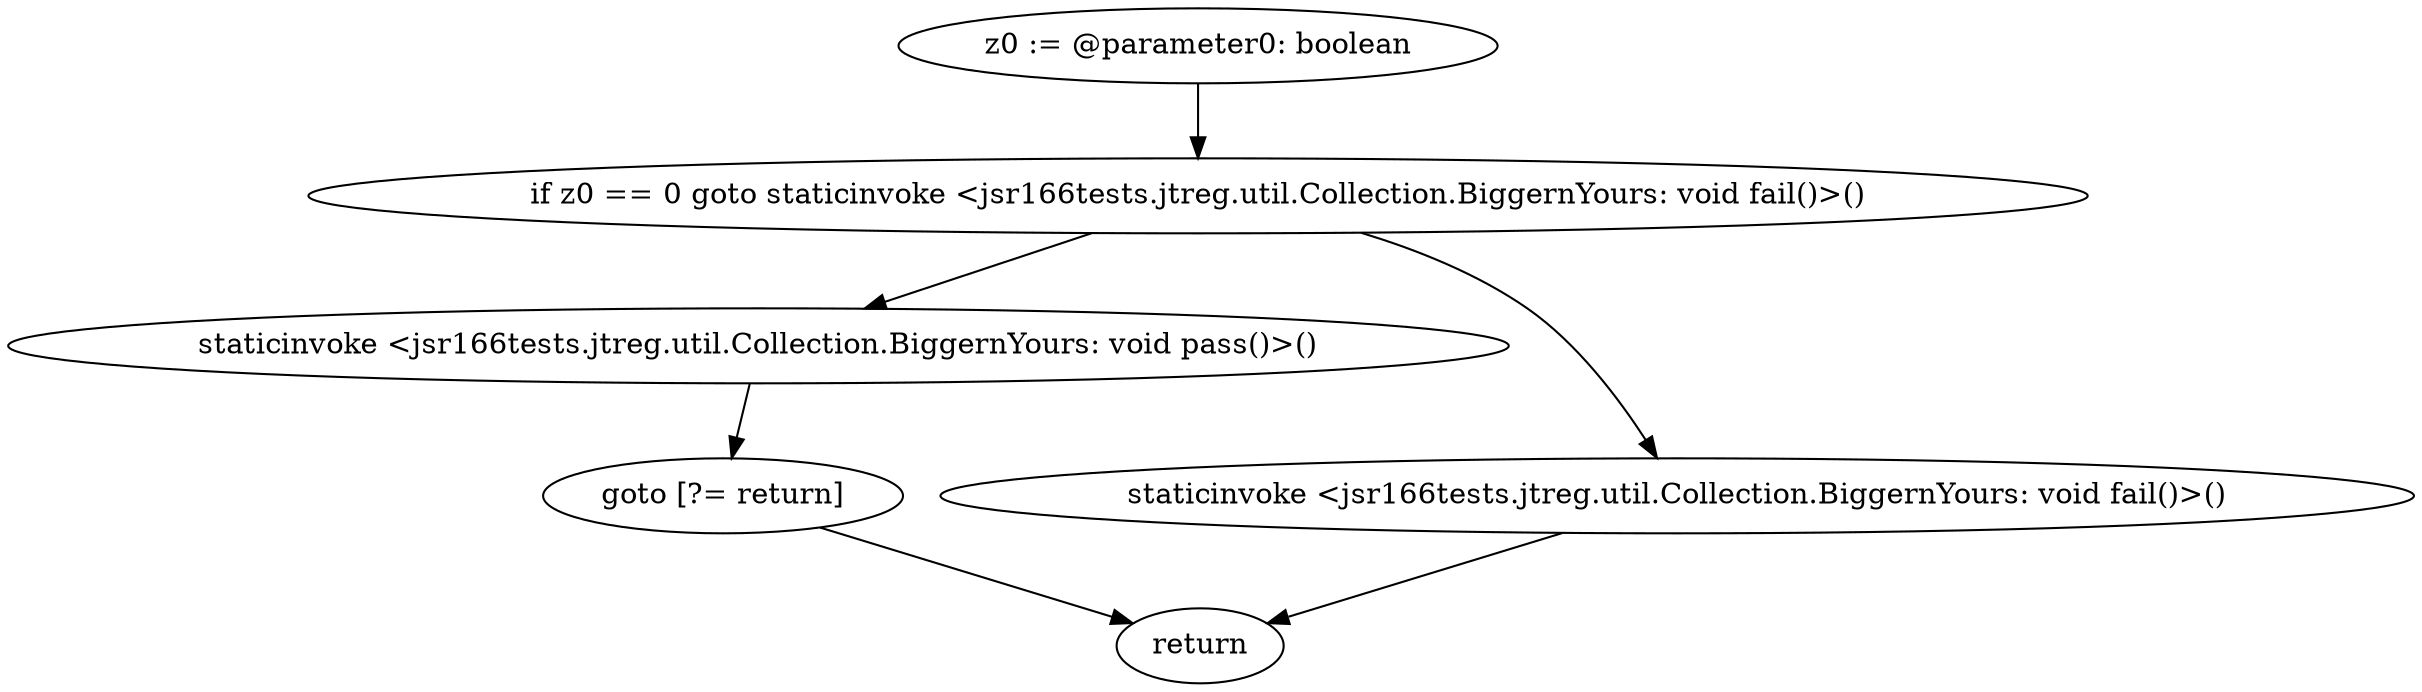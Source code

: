 digraph "unitGraph" {
    "z0 := @parameter0: boolean"
    "if z0 == 0 goto staticinvoke <jsr166tests.jtreg.util.Collection.BiggernYours: void fail()>()"
    "staticinvoke <jsr166tests.jtreg.util.Collection.BiggernYours: void pass()>()"
    "goto [?= return]"
    "staticinvoke <jsr166tests.jtreg.util.Collection.BiggernYours: void fail()>()"
    "return"
    "z0 := @parameter0: boolean"->"if z0 == 0 goto staticinvoke <jsr166tests.jtreg.util.Collection.BiggernYours: void fail()>()";
    "if z0 == 0 goto staticinvoke <jsr166tests.jtreg.util.Collection.BiggernYours: void fail()>()"->"staticinvoke <jsr166tests.jtreg.util.Collection.BiggernYours: void pass()>()";
    "if z0 == 0 goto staticinvoke <jsr166tests.jtreg.util.Collection.BiggernYours: void fail()>()"->"staticinvoke <jsr166tests.jtreg.util.Collection.BiggernYours: void fail()>()";
    "staticinvoke <jsr166tests.jtreg.util.Collection.BiggernYours: void pass()>()"->"goto [?= return]";
    "goto [?= return]"->"return";
    "staticinvoke <jsr166tests.jtreg.util.Collection.BiggernYours: void fail()>()"->"return";
}
